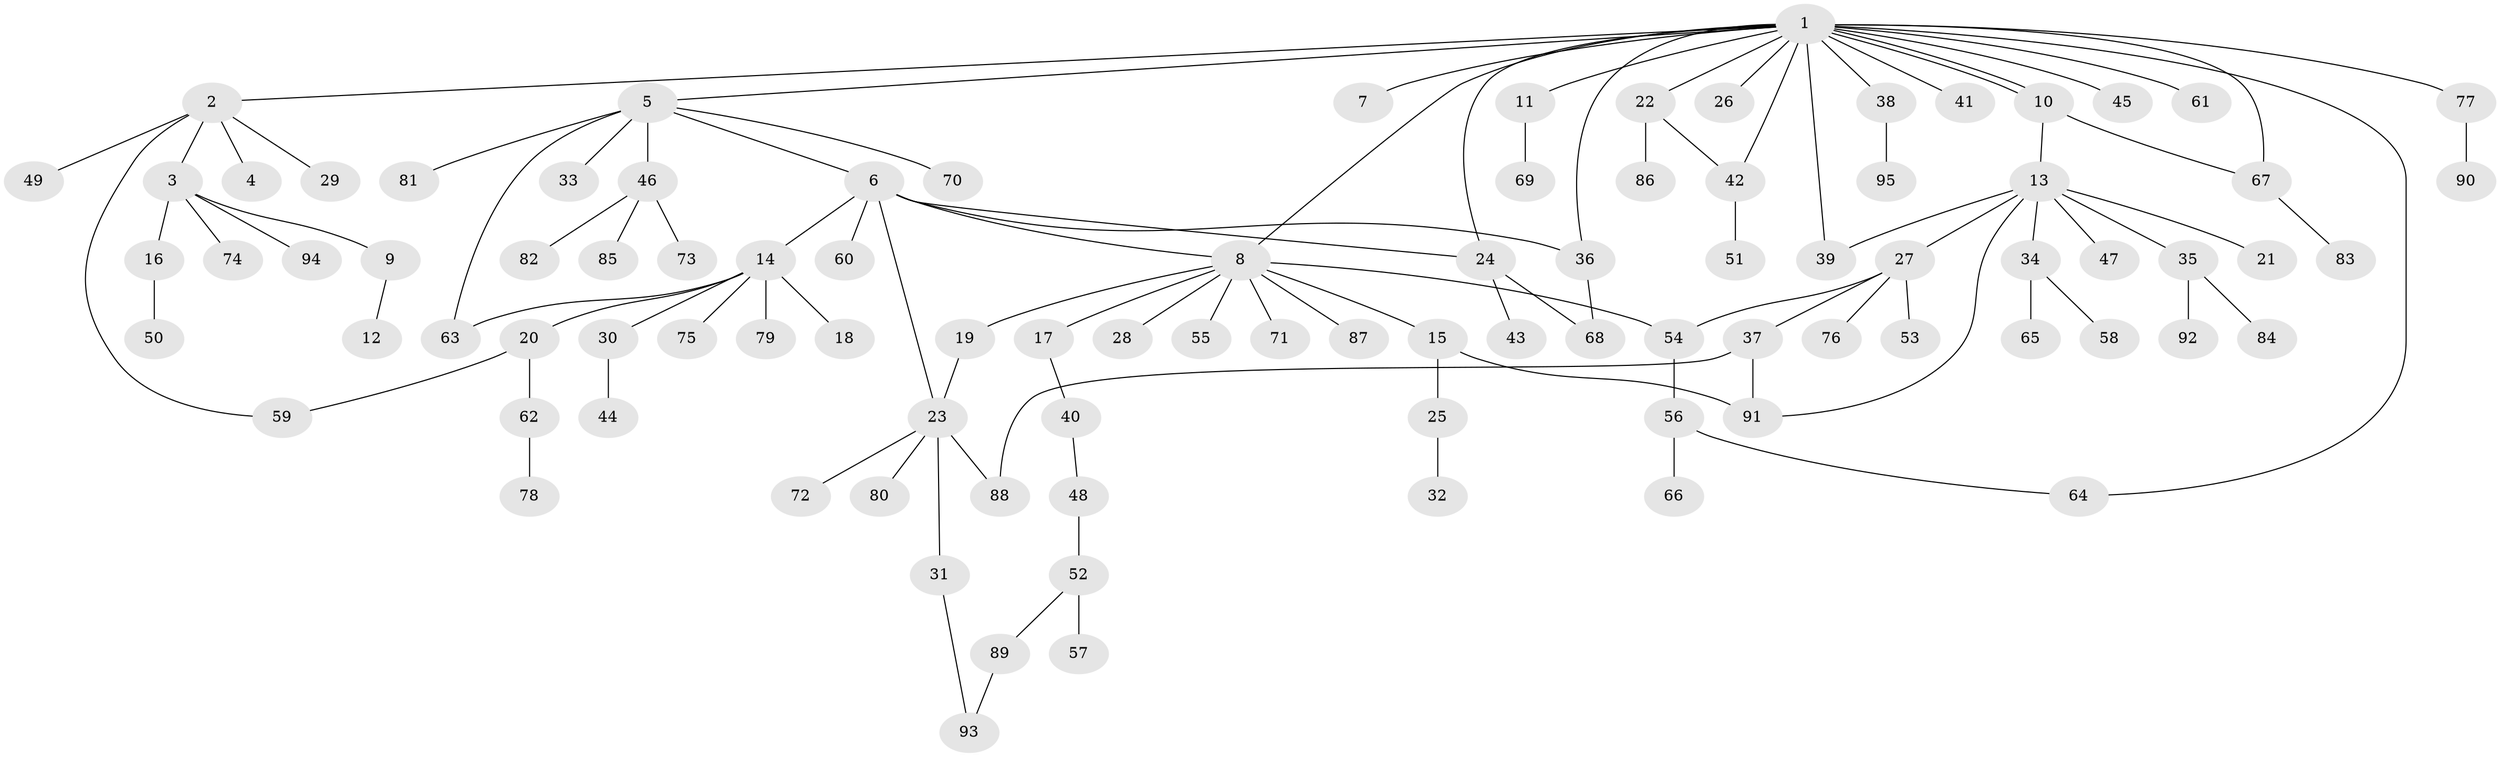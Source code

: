 // coarse degree distribution, {19: 0.014084507042253521, 5: 0.014084507042253521, 4: 0.04225352112676056, 1: 0.5633802816901409, 6: 0.028169014084507043, 7: 0.028169014084507043, 11: 0.014084507042253521, 2: 0.16901408450704225, 9: 0.014084507042253521, 3: 0.11267605633802817}
// Generated by graph-tools (version 1.1) at 2025/23/03/03/25 07:23:51]
// undirected, 95 vertices, 111 edges
graph export_dot {
graph [start="1"]
  node [color=gray90,style=filled];
  1;
  2;
  3;
  4;
  5;
  6;
  7;
  8;
  9;
  10;
  11;
  12;
  13;
  14;
  15;
  16;
  17;
  18;
  19;
  20;
  21;
  22;
  23;
  24;
  25;
  26;
  27;
  28;
  29;
  30;
  31;
  32;
  33;
  34;
  35;
  36;
  37;
  38;
  39;
  40;
  41;
  42;
  43;
  44;
  45;
  46;
  47;
  48;
  49;
  50;
  51;
  52;
  53;
  54;
  55;
  56;
  57;
  58;
  59;
  60;
  61;
  62;
  63;
  64;
  65;
  66;
  67;
  68;
  69;
  70;
  71;
  72;
  73;
  74;
  75;
  76;
  77;
  78;
  79;
  80;
  81;
  82;
  83;
  84;
  85;
  86;
  87;
  88;
  89;
  90;
  91;
  92;
  93;
  94;
  95;
  1 -- 2;
  1 -- 5;
  1 -- 7;
  1 -- 8;
  1 -- 10;
  1 -- 10;
  1 -- 11;
  1 -- 22;
  1 -- 24;
  1 -- 26;
  1 -- 36;
  1 -- 38;
  1 -- 39;
  1 -- 41;
  1 -- 42;
  1 -- 45;
  1 -- 61;
  1 -- 64;
  1 -- 67;
  1 -- 77;
  2 -- 3;
  2 -- 4;
  2 -- 29;
  2 -- 49;
  2 -- 59;
  3 -- 9;
  3 -- 16;
  3 -- 74;
  3 -- 94;
  5 -- 6;
  5 -- 33;
  5 -- 46;
  5 -- 63;
  5 -- 70;
  5 -- 81;
  6 -- 8;
  6 -- 14;
  6 -- 23;
  6 -- 24;
  6 -- 36;
  6 -- 60;
  8 -- 15;
  8 -- 17;
  8 -- 19;
  8 -- 28;
  8 -- 54;
  8 -- 55;
  8 -- 71;
  8 -- 87;
  9 -- 12;
  10 -- 13;
  10 -- 67;
  11 -- 69;
  13 -- 21;
  13 -- 27;
  13 -- 34;
  13 -- 35;
  13 -- 39;
  13 -- 47;
  13 -- 91;
  14 -- 18;
  14 -- 20;
  14 -- 30;
  14 -- 63;
  14 -- 75;
  14 -- 79;
  15 -- 25;
  15 -- 91;
  16 -- 50;
  17 -- 40;
  19 -- 23;
  20 -- 59;
  20 -- 62;
  22 -- 42;
  22 -- 86;
  23 -- 31;
  23 -- 72;
  23 -- 80;
  23 -- 88;
  24 -- 43;
  24 -- 68;
  25 -- 32;
  27 -- 37;
  27 -- 53;
  27 -- 54;
  27 -- 76;
  30 -- 44;
  31 -- 93;
  34 -- 58;
  34 -- 65;
  35 -- 84;
  35 -- 92;
  36 -- 68;
  37 -- 88;
  37 -- 91;
  38 -- 95;
  40 -- 48;
  42 -- 51;
  46 -- 73;
  46 -- 82;
  46 -- 85;
  48 -- 52;
  52 -- 57;
  52 -- 89;
  54 -- 56;
  56 -- 64;
  56 -- 66;
  62 -- 78;
  67 -- 83;
  77 -- 90;
  89 -- 93;
}
